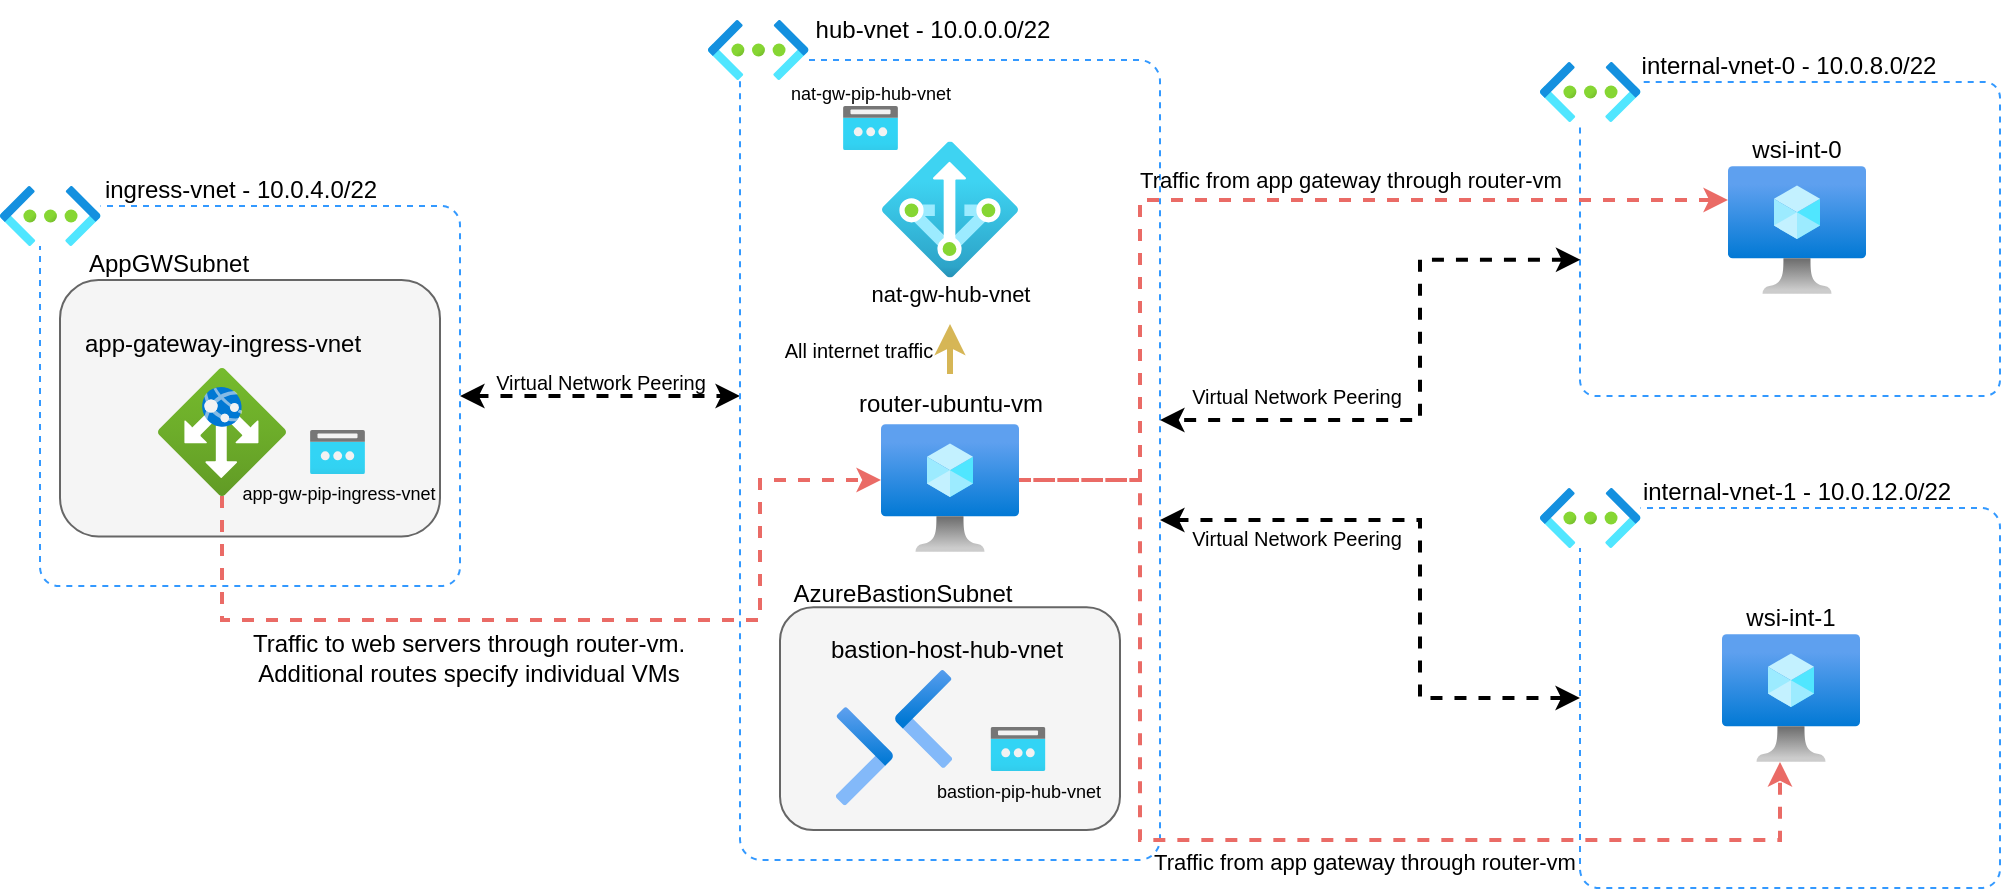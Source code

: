 <mxfile scale="1" border="0" version="24.0.7" type="device">
  <diagram name="Page-1" id="jYixplyprYPuEKd9gNtR">
    <mxGraphModel dx="989" dy="550" grid="1" gridSize="10" guides="1" tooltips="1" connect="1" arrows="1" fold="1" page="1" pageScale="1" pageWidth="1169" pageHeight="827" math="0" shadow="0">
      <root>
        <mxCell id="0" />
        <mxCell id="1" parent="0" />
        <mxCell id="JOG0SNgDEtSP5BDotJ7P-19" value="" style="rounded=1;whiteSpace=wrap;html=1;dashed=1;strokeColor=#3399FF;arcSize=5;" parent="1" vertex="1">
          <mxGeometry x="110" y="253" width="210" height="190" as="geometry" />
        </mxCell>
        <mxCell id="JOG0SNgDEtSP5BDotJ7P-33" value="" style="group" parent="1" vertex="1" connectable="0">
          <mxGeometry x="860" y="381" width="230" height="213" as="geometry" />
        </mxCell>
        <mxCell id="JOG0SNgDEtSP5BDotJ7P-14" value="" style="rounded=1;whiteSpace=wrap;html=1;dashed=1;strokeColor=#3399FF;arcSize=5;" parent="JOG0SNgDEtSP5BDotJ7P-33" vertex="1">
          <mxGeometry x="20" y="23" width="210" height="190" as="geometry" />
        </mxCell>
        <mxCell id="JOG0SNgDEtSP5BDotJ7P-15" value="" style="image;aspect=fixed;html=1;points=[];align=center;fontSize=12;image=img/lib/azure2/networking/Virtual_Networks.svg;imageBackground=default;" parent="JOG0SNgDEtSP5BDotJ7P-33" vertex="1">
          <mxGeometry y="13" width="50.25" height="30" as="geometry" />
        </mxCell>
        <mxCell id="JOG0SNgDEtSP5BDotJ7P-16" value="" style="image;aspect=fixed;html=1;points=[];align=center;fontSize=12;image=img/lib/azure2/compute/Virtual_Machine.svg;" parent="JOG0SNgDEtSP5BDotJ7P-33" vertex="1">
          <mxGeometry x="91" y="86" width="69" height="64" as="geometry" />
        </mxCell>
        <mxCell id="JOG0SNgDEtSP5BDotJ7P-17" value="wsi-int-1" style="text;html=1;align=center;verticalAlign=middle;resizable=0;points=[];autosize=1;strokeColor=none;fillColor=none;" parent="JOG0SNgDEtSP5BDotJ7P-33" vertex="1">
          <mxGeometry x="90" y="63" width="70" height="30" as="geometry" />
        </mxCell>
        <mxCell id="JOG0SNgDEtSP5BDotJ7P-18" value="internal-vnet-1 - 10.0.12.0/22" style="text;html=1;align=center;verticalAlign=middle;resizable=0;points=[];autosize=1;strokeColor=none;fillColor=none;" parent="JOG0SNgDEtSP5BDotJ7P-33" vertex="1">
          <mxGeometry x="38" width="180" height="30" as="geometry" />
        </mxCell>
        <mxCell id="JOG0SNgDEtSP5BDotJ7P-39" style="edgeStyle=orthogonalEdgeStyle;rounded=0;orthogonalLoop=1;jettySize=auto;html=1;dashed=1;strokeColor=#000000;strokeWidth=2;endArrow=classic;endFill=1;startArrow=classic;startFill=1;" parent="1" source="JOG0SNgDEtSP5BDotJ7P-19" edge="1">
          <mxGeometry relative="1" as="geometry">
            <mxPoint x="460" y="348" as="targetPoint" />
          </mxGeometry>
        </mxCell>
        <mxCell id="zMQaQVEI4AzmIbu18Spw-1" value="" style="rounded=1;whiteSpace=wrap;html=1;fillColor=#f5f5f5;fontColor=#333333;strokeColor=#666666;" parent="1" vertex="1">
          <mxGeometry x="120" y="290" width="190" height="128.21" as="geometry" />
        </mxCell>
        <mxCell id="JOG0SNgDEtSP5BDotJ7P-20" value="" style="image;aspect=fixed;html=1;points=[];align=center;fontSize=12;image=img/lib/azure2/networking/Virtual_Networks.svg;imageBackground=default;" parent="1" vertex="1">
          <mxGeometry x="90" y="243" width="50.25" height="30" as="geometry" />
        </mxCell>
        <mxCell id="JOG0SNgDEtSP5BDotJ7P-23" value="ingress-vnet - 10.0.4.0/22" style="text;html=1;align=center;verticalAlign=middle;resizable=0;points=[];autosize=1;strokeColor=none;fillColor=none;" parent="1" vertex="1">
          <mxGeometry x="130" y="230" width="160" height="30" as="geometry" />
        </mxCell>
        <mxCell id="JOG0SNgDEtSP5BDotJ7P-24" value="" style="image;aspect=fixed;html=1;points=[];align=center;fontSize=12;image=img/lib/azure2/networking/Application_Gateways.svg;" parent="1" vertex="1">
          <mxGeometry x="169" y="334" width="64" height="64" as="geometry" />
        </mxCell>
        <mxCell id="JOG0SNgDEtSP5BDotJ7P-25" value="app-gateway-ingress-vnet" style="text;html=1;align=center;verticalAlign=middle;resizable=0;points=[];autosize=1;strokeColor=none;fillColor=none;" parent="1" vertex="1">
          <mxGeometry x="121" y="307" width="160" height="30" as="geometry" />
        </mxCell>
        <mxCell id="JOG0SNgDEtSP5BDotJ7P-28" value="" style="group" parent="1" vertex="1" connectable="0">
          <mxGeometry x="198.75" y="365" width="120" height="42" as="geometry" />
        </mxCell>
        <mxCell id="JOG0SNgDEtSP5BDotJ7P-26" value="" style="image;aspect=fixed;html=1;points=[];align=center;fontSize=12;image=img/lib/azure2/networking/Public_IP_Addresses.svg;" parent="JOG0SNgDEtSP5BDotJ7P-28" vertex="1">
          <mxGeometry x="46.25" width="27.5" height="22" as="geometry" />
        </mxCell>
        <mxCell id="JOG0SNgDEtSP5BDotJ7P-27" value="app-gw-pip-ingress-vnet" style="text;html=1;align=center;verticalAlign=middle;resizable=0;points=[];autosize=1;strokeColor=none;fillColor=none;fontSize=9;" parent="JOG0SNgDEtSP5BDotJ7P-28" vertex="1">
          <mxGeometry y="22" width="120" height="20" as="geometry" />
        </mxCell>
        <mxCell id="JOG0SNgDEtSP5BDotJ7P-40" value="Virtual Network Peering" style="text;html=1;align=center;verticalAlign=middle;resizable=0;points=[];autosize=1;strokeColor=none;fillColor=none;fontSize=10;" parent="1" vertex="1">
          <mxGeometry x="325" y="325.5" width="130" height="30" as="geometry" />
        </mxCell>
        <mxCell id="JOG0SNgDEtSP5BDotJ7P-42" style="edgeStyle=orthogonalEdgeStyle;rounded=0;orthogonalLoop=1;jettySize=auto;html=1;startArrow=classic;startFill=1;strokeWidth=2;dashed=1;entryX=0;entryY=0.5;entryDx=0;entryDy=0;" parent="1" source="JOG0SNgDEtSP5BDotJ7P-2" target="JOG0SNgDEtSP5BDotJ7P-14" edge="1">
          <mxGeometry relative="1" as="geometry">
            <Array as="points">
              <mxPoint x="800" y="410" />
              <mxPoint x="800" y="499" />
            </Array>
            <mxPoint x="670" y="370" as="sourcePoint" />
            <mxPoint x="840" y="500" as="targetPoint" />
          </mxGeometry>
        </mxCell>
        <mxCell id="JOG0SNgDEtSP5BDotJ7P-43" value="&lt;font style=&quot;font-size: 10px;&quot;&gt;Virtual Network Peering&lt;br&gt;&lt;/font&gt;" style="text;html=1;align=center;verticalAlign=middle;resizable=0;points=[];autosize=1;strokeColor=none;fillColor=none;" parent="1" vertex="1">
          <mxGeometry x="673" y="333" width="130" height="30" as="geometry" />
        </mxCell>
        <mxCell id="JOG0SNgDEtSP5BDotJ7P-45" value="Traffic to web servers through router-vm.&lt;br&gt;Additional routes specify individual VMs" style="text;html=1;align=center;verticalAlign=middle;resizable=0;points=[];autosize=1;strokeColor=none;fillColor=none;" parent="1" vertex="1">
          <mxGeometry x="204" y="459" width="240" height="40" as="geometry" />
        </mxCell>
        <mxCell id="JOG0SNgDEtSP5BDotJ7P-2" value="" style="rounded=1;whiteSpace=wrap;html=1;dashed=1;strokeColor=#3399FF;arcSize=5;" parent="1" vertex="1">
          <mxGeometry x="460" y="180" width="210" height="400" as="geometry" />
        </mxCell>
        <mxCell id="JOG0SNgDEtSP5BDotJ7P-48" value="Traffic from app gateway through router-vm" style="text;html=1;align=center;verticalAlign=middle;resizable=0;points=[];autosize=1;strokeColor=none;fillColor=none;fontSize=11;" parent="1" vertex="1">
          <mxGeometry x="657" y="566" width="230" height="30" as="geometry" />
        </mxCell>
        <mxCell id="JOG0SNgDEtSP5BDotJ7P-47" style="edgeStyle=orthogonalEdgeStyle;rounded=0;orthogonalLoop=1;jettySize=auto;html=1;strokeColor=#EA6B66;dashed=1;strokeWidth=2;exitX=0.97;exitY=0.314;exitDx=0;exitDy=0;exitPerimeter=0;" parent="1" source="JOG0SNgDEtSP5BDotJ7P-4" target="JOG0SNgDEtSP5BDotJ7P-16" edge="1">
          <mxGeometry relative="1" as="geometry">
            <Array as="points">
              <mxPoint x="588" y="390" />
              <mxPoint x="660" y="390" />
              <mxPoint x="660" y="570" />
              <mxPoint x="980" y="570" />
            </Array>
          </mxGeometry>
        </mxCell>
        <mxCell id="JOG0SNgDEtSP5BDotJ7P-50" value="Traffic from app gateway through router-vm" style="text;html=1;align=center;verticalAlign=middle;resizable=0;points=[];autosize=1;strokeColor=none;fillColor=none;fontSize=11;" parent="1" vertex="1">
          <mxGeometry x="650" y="225" width="230" height="30" as="geometry" />
        </mxCell>
        <mxCell id="aewcw3eaJGGGSch4zthT-1" value="&lt;font style=&quot;font-size: 10px;&quot;&gt;Virtual Network Peering&lt;br&gt;&lt;/font&gt;" style="text;html=1;align=center;verticalAlign=middle;resizable=0;points=[];autosize=1;strokeColor=none;fillColor=none;" parent="1" vertex="1">
          <mxGeometry x="673" y="404" width="130" height="30" as="geometry" />
        </mxCell>
        <mxCell id="megdzXUJxJWYtMqq8w_m-1" value="" style="rounded=1;whiteSpace=wrap;html=1;fillColor=#f5f5f5;fontColor=#333333;strokeColor=#666666;" parent="1" vertex="1">
          <mxGeometry x="480" y="453.59" width="170" height="111.41" as="geometry" />
        </mxCell>
        <mxCell id="megdzXUJxJWYtMqq8w_m-2" value="" style="group" parent="1" vertex="1" connectable="0">
          <mxGeometry x="475" y="459.79" width="170" height="93" as="geometry" />
        </mxCell>
        <mxCell id="megdzXUJxJWYtMqq8w_m-3" value="" style="image;aspect=fixed;html=1;points=[];align=center;fontSize=12;image=img/lib/azure2/networking/Bastions.svg;" parent="megdzXUJxJWYtMqq8w_m-2" vertex="1">
          <mxGeometry x="33" y="25" width="58.0" height="68" as="geometry" />
        </mxCell>
        <mxCell id="megdzXUJxJWYtMqq8w_m-4" value="bastion-host-hub-vnet" style="text;html=1;align=center;verticalAlign=middle;resizable=0;points=[];autosize=1;strokeColor=none;fillColor=none;" parent="megdzXUJxJWYtMqq8w_m-2" vertex="1">
          <mxGeometry x="18" width="140" height="30" as="geometry" />
        </mxCell>
        <mxCell id="megdzXUJxJWYtMqq8w_m-6" value="" style="group" parent="1" vertex="1" connectable="0">
          <mxGeometry x="539" y="513.5" width="125" height="42" as="geometry" />
        </mxCell>
        <mxCell id="megdzXUJxJWYtMqq8w_m-7" value="" style="image;aspect=fixed;html=1;points=[];align=center;fontSize=12;image=img/lib/azure2/networking/Public_IP_Addresses.svg;" parent="megdzXUJxJWYtMqq8w_m-6" vertex="1">
          <mxGeometry x="46.25" width="27.5" height="22" as="geometry" />
        </mxCell>
        <mxCell id="megdzXUJxJWYtMqq8w_m-8" value="bastion-pip-hub-vnet" style="text;html=1;align=center;verticalAlign=middle;resizable=0;points=[];autosize=1;strokeColor=none;fillColor=none;fontSize=9;" parent="megdzXUJxJWYtMqq8w_m-6" vertex="1">
          <mxGeometry x="5" y="22" width="110" height="20" as="geometry" />
        </mxCell>
        <mxCell id="megdzXUJxJWYtMqq8w_m-5" value="AzureBastionSubnet" style="text;html=1;align=center;verticalAlign=middle;resizable=0;points=[];autosize=1;strokeColor=none;fillColor=none;" parent="1" vertex="1">
          <mxGeometry x="476" y="432" width="130" height="30" as="geometry" />
        </mxCell>
        <mxCell id="megdzXUJxJWYtMqq8w_m-9" value="" style="group" parent="1" vertex="1" connectable="0">
          <mxGeometry x="860" y="168" width="230" height="180" as="geometry" />
        </mxCell>
        <mxCell id="JOG0SNgDEtSP5BDotJ7P-9" value="" style="rounded=1;whiteSpace=wrap;html=1;dashed=1;strokeColor=#3399FF;arcSize=5;" parent="megdzXUJxJWYtMqq8w_m-9" vertex="1">
          <mxGeometry x="20" y="23" width="210" height="157" as="geometry" />
        </mxCell>
        <mxCell id="JOG0SNgDEtSP5BDotJ7P-10" value="" style="image;aspect=fixed;html=1;points=[];align=center;fontSize=12;image=img/lib/azure2/networking/Virtual_Networks.svg;imageBackground=default;" parent="megdzXUJxJWYtMqq8w_m-9" vertex="1">
          <mxGeometry y="13" width="50.25" height="30" as="geometry" />
        </mxCell>
        <mxCell id="JOG0SNgDEtSP5BDotJ7P-13" value="internal-vnet-0 - 10.0.8.0/22" style="text;html=1;align=center;verticalAlign=middle;resizable=0;points=[];autosize=1;strokeColor=none;fillColor=none;" parent="megdzXUJxJWYtMqq8w_m-9" vertex="1">
          <mxGeometry x="39" width="170" height="30" as="geometry" />
        </mxCell>
        <mxCell id="JOG0SNgDEtSP5BDotJ7P-30" value="" style="group" parent="megdzXUJxJWYtMqq8w_m-9" vertex="1" connectable="0">
          <mxGeometry x="93" y="42" width="70" height="87" as="geometry" />
        </mxCell>
        <mxCell id="JOG0SNgDEtSP5BDotJ7P-11" value="" style="image;aspect=fixed;html=1;points=[];align=center;fontSize=12;image=img/lib/azure2/compute/Virtual_Machine.svg;" parent="JOG0SNgDEtSP5BDotJ7P-30" vertex="1">
          <mxGeometry x="1" y="23" width="69" height="64" as="geometry" />
        </mxCell>
        <mxCell id="JOG0SNgDEtSP5BDotJ7P-12" value="wsi-int-0" style="text;html=1;align=center;verticalAlign=middle;resizable=0;points=[];autosize=1;strokeColor=none;fillColor=none;" parent="JOG0SNgDEtSP5BDotJ7P-30" vertex="1">
          <mxGeometry width="70" height="30" as="geometry" />
        </mxCell>
        <mxCell id="JOG0SNgDEtSP5BDotJ7P-44" style="edgeStyle=orthogonalEdgeStyle;rounded=0;orthogonalLoop=1;jettySize=auto;html=1;dashed=1;strokeColor=#EA6B66;strokeWidth=2;" parent="1" source="JOG0SNgDEtSP5BDotJ7P-24" target="JOG0SNgDEtSP5BDotJ7P-4" edge="1">
          <mxGeometry relative="1" as="geometry">
            <Array as="points">
              <mxPoint x="201" y="460" />
              <mxPoint x="470" y="460" />
              <mxPoint x="470" y="390" />
            </Array>
            <mxPoint x="529" y="350" as="targetPoint" />
          </mxGeometry>
        </mxCell>
        <mxCell id="megdzXUJxJWYtMqq8w_m-10" style="edgeStyle=orthogonalEdgeStyle;rounded=0;orthogonalLoop=1;jettySize=auto;html=1;startArrow=classic;startFill=1;strokeWidth=2;dashed=1;exitX=0.001;exitY=0.566;exitDx=0;exitDy=0;exitPerimeter=0;" parent="1" source="JOG0SNgDEtSP5BDotJ7P-9" target="JOG0SNgDEtSP5BDotJ7P-2" edge="1">
          <mxGeometry relative="1" as="geometry">
            <Array as="points">
              <mxPoint x="800" y="280" />
              <mxPoint x="800" y="360" />
            </Array>
            <mxPoint x="850" y="230" as="sourcePoint" />
            <mxPoint x="691.05" y="348.529" as="targetPoint" />
          </mxGeometry>
        </mxCell>
        <mxCell id="JOG0SNgDEtSP5BDotJ7P-46" style="edgeStyle=orthogonalEdgeStyle;rounded=0;orthogonalLoop=1;jettySize=auto;html=1;strokeColor=#EA6B66;dashed=1;strokeWidth=2;" parent="1" source="JOG0SNgDEtSP5BDotJ7P-4" target="JOG0SNgDEtSP5BDotJ7P-11" edge="1">
          <mxGeometry relative="1" as="geometry">
            <Array as="points">
              <mxPoint x="660" y="390" />
              <mxPoint x="660" y="250" />
            </Array>
            <mxPoint x="600" y="470" as="sourcePoint" />
            <mxPoint x="830" y="260" as="targetPoint" />
          </mxGeometry>
        </mxCell>
        <mxCell id="JOG0SNgDEtSP5BDotJ7P-3" value="" style="image;aspect=fixed;html=1;points=[];align=center;fontSize=12;image=img/lib/azure2/networking/Virtual_Networks.svg;imageBackground=default;" parent="1" vertex="1">
          <mxGeometry x="444" y="160.0" width="50.25" height="30" as="geometry" />
        </mxCell>
        <mxCell id="JOG0SNgDEtSP5BDotJ7P-4" value="" style="image;aspect=fixed;html=1;points=[];align=center;fontSize=12;image=img/lib/azure2/compute/Virtual_Machine.svg;" parent="1" vertex="1">
          <mxGeometry x="530.5" y="361.999" width="69" height="64" as="geometry" />
        </mxCell>
        <mxCell id="i0kiQ1d-JpQvf-u6i7u_-2" style="edgeStyle=orthogonalEdgeStyle;rounded=0;orthogonalLoop=1;jettySize=auto;html=1;strokeWidth=3;fillColor=#fff2cc;strokeColor=#d6b656;dashed=1;" edge="1" parent="1" source="JOG0SNgDEtSP5BDotJ7P-5" target="GdvEBLSd4Fr59x4PzujR-2">
          <mxGeometry relative="1" as="geometry" />
        </mxCell>
        <mxCell id="JOG0SNgDEtSP5BDotJ7P-5" value="router-ubuntu-vm" style="text;html=1;align=center;verticalAlign=middle;resizable=0;points=[];autosize=1;strokeColor=none;fillColor=none;" parent="1" vertex="1">
          <mxGeometry x="505" y="337.005" width="120" height="30" as="geometry" />
        </mxCell>
        <mxCell id="JOG0SNgDEtSP5BDotJ7P-6" value="hub-vnet - 10.0.0.0/22" style="text;html=1;align=center;verticalAlign=middle;resizable=0;points=[];autosize=1;strokeColor=none;fillColor=none;" parent="1" vertex="1">
          <mxGeometry x="486" y="150" width="140" height="30" as="geometry" />
        </mxCell>
        <mxCell id="zMQaQVEI4AzmIbu18Spw-2" value="AppGWSubnet" style="text;html=1;align=center;verticalAlign=middle;resizable=0;points=[];autosize=1;strokeColor=none;fillColor=none;" parent="1" vertex="1">
          <mxGeometry x="124" y="267.16" width="100" height="30" as="geometry" />
        </mxCell>
        <mxCell id="GdvEBLSd4Fr59x4PzujR-9" value="" style="group" parent="1" vertex="1" connectable="0">
          <mxGeometry x="475" y="187" width="100" height="38" as="geometry" />
        </mxCell>
        <mxCell id="GdvEBLSd4Fr59x4PzujR-4" value="" style="image;aspect=fixed;html=1;points=[];align=center;fontSize=12;image=img/lib/azure2/networking/Public_IP_Addresses.svg;" parent="GdvEBLSd4Fr59x4PzujR-9" vertex="1">
          <mxGeometry x="36.5" y="16" width="27.5" height="22" as="geometry" />
        </mxCell>
        <mxCell id="GdvEBLSd4Fr59x4PzujR-6" value="&lt;div style=&quot;font-size: 9px;&quot;&gt;&lt;font style=&quot;font-size: 9px;&quot;&gt;nat-gw-pip-hub-vnet&lt;/font&gt;&lt;/div&gt;" style="text;html=1;align=center;verticalAlign=middle;resizable=0;points=[];autosize=1;strokeColor=none;fillColor=none;fontSize=10;" parent="GdvEBLSd4Fr59x4PzujR-9" vertex="1">
          <mxGeometry width="100" height="20" as="geometry" />
        </mxCell>
        <mxCell id="GdvEBLSd4Fr59x4PzujR-10" value="" style="group" parent="1" vertex="1" connectable="0">
          <mxGeometry x="515" y="220.8" width="100" height="91.2" as="geometry" />
        </mxCell>
        <mxCell id="GdvEBLSd4Fr59x4PzujR-1" value="" style="image;aspect=fixed;html=1;points=[];align=center;fontSize=12;image=img/lib/azure2/networking/NAT.svg;" parent="GdvEBLSd4Fr59x4PzujR-10" vertex="1">
          <mxGeometry x="16" width="68" height="68" as="geometry" />
        </mxCell>
        <mxCell id="GdvEBLSd4Fr59x4PzujR-2" value="nat-gw-hub-vnet" style="text;html=1;align=center;verticalAlign=middle;resizable=0;points=[];autosize=1;strokeColor=none;fillColor=none;fontSize=11;" parent="GdvEBLSd4Fr59x4PzujR-10" vertex="1">
          <mxGeometry y="61.2" width="100" height="30" as="geometry" />
        </mxCell>
        <mxCell id="i0kiQ1d-JpQvf-u6i7u_-3" value="&lt;font style=&quot;font-size: 10px;&quot;&gt;All internet traffic&lt;font style=&quot;font-size: 10px;&quot;&gt;&lt;br&gt;&lt;/font&gt;&lt;/font&gt;" style="text;html=1;align=center;verticalAlign=middle;resizable=0;points=[];autosize=1;strokeColor=none;fillColor=none;" vertex="1" parent="1">
          <mxGeometry x="469" y="310" width="100" height="30" as="geometry" />
        </mxCell>
      </root>
    </mxGraphModel>
  </diagram>
</mxfile>
